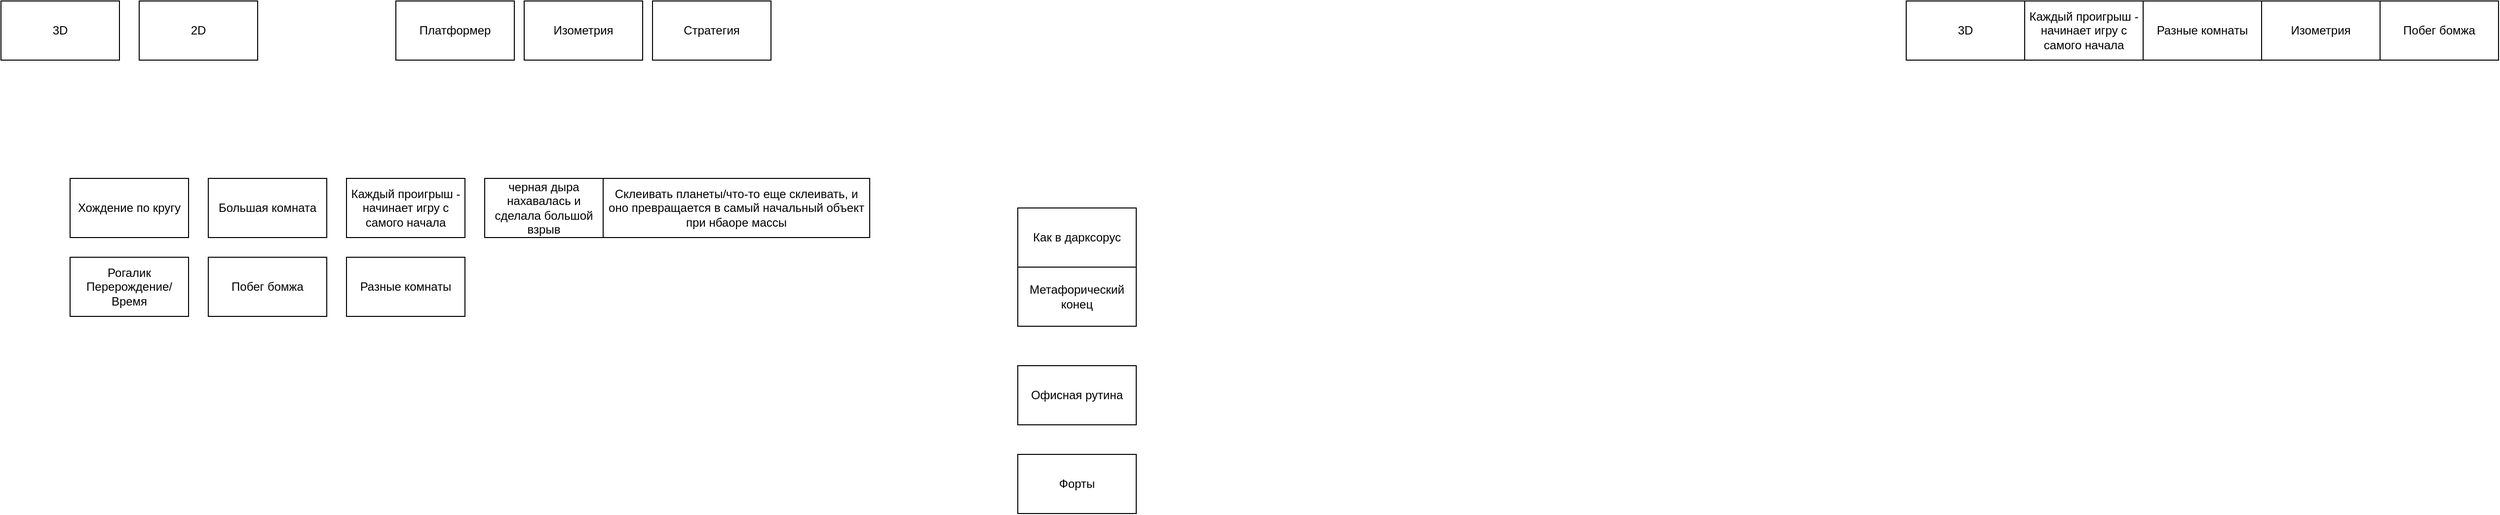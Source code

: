 <mxfile version="20.8.20" type="device"><diagram name="Страница 1" id="e-RZXSJ5w-mcfh79EArw"><mxGraphModel dx="4261" dy="1389" grid="1" gridSize="10" guides="1" tooltips="1" connect="1" arrows="1" fold="1" page="1" pageScale="1" pageWidth="827" pageHeight="1169" math="0" shadow="0"><root><mxCell id="0"/><mxCell id="1" parent="0"/><mxCell id="JDdTjddkYOhMVhxIRWOE-1" value="Изометрия" style="rounded=0;whiteSpace=wrap;html=1;" vertex="1" parent="1"><mxGeometry x="-940" y="40" width="120" height="60" as="geometry"/></mxCell><mxCell id="JDdTjddkYOhMVhxIRWOE-2" value="3D" style="rounded=0;whiteSpace=wrap;html=1;" vertex="1" parent="1"><mxGeometry x="-1470" y="40" width="120" height="60" as="geometry"/></mxCell><mxCell id="JDdTjddkYOhMVhxIRWOE-3" value="2D" style="rounded=0;whiteSpace=wrap;html=1;" vertex="1" parent="1"><mxGeometry x="-1330" y="40" width="120" height="60" as="geometry"/></mxCell><mxCell id="JDdTjddkYOhMVhxIRWOE-4" value="Платформер" style="rounded=0;whiteSpace=wrap;html=1;" vertex="1" parent="1"><mxGeometry x="-1070" y="40" width="120" height="60" as="geometry"/></mxCell><mxCell id="JDdTjddkYOhMVhxIRWOE-5" value="Разные комнаты" style="rounded=0;whiteSpace=wrap;html=1;" vertex="1" parent="1"><mxGeometry x="-1120" y="300" width="120" height="60" as="geometry"/></mxCell><mxCell id="JDdTjddkYOhMVhxIRWOE-6" value="Большая комната" style="rounded=0;whiteSpace=wrap;html=1;" vertex="1" parent="1"><mxGeometry x="-1260" y="220" width="120" height="60" as="geometry"/></mxCell><mxCell id="JDdTjddkYOhMVhxIRWOE-7" value="Побег бомжа" style="rounded=0;whiteSpace=wrap;html=1;" vertex="1" parent="1"><mxGeometry x="-1260" y="300" width="120" height="60" as="geometry"/></mxCell><mxCell id="JDdTjddkYOhMVhxIRWOE-8" value="Метафорический конец" style="rounded=0;whiteSpace=wrap;html=1;" vertex="1" parent="1"><mxGeometry x="-440" y="310" width="120" height="60" as="geometry"/></mxCell><mxCell id="JDdTjddkYOhMVhxIRWOE-9" value="Рогалик&lt;br&gt;Перерождение/Время" style="rounded=0;whiteSpace=wrap;html=1;" vertex="1" parent="1"><mxGeometry x="-1400" y="300" width="120" height="60" as="geometry"/></mxCell><mxCell id="JDdTjddkYOhMVhxIRWOE-10" value="Стратегия" style="rounded=0;whiteSpace=wrap;html=1;" vertex="1" parent="1"><mxGeometry x="-810" y="40" width="120" height="60" as="geometry"/></mxCell><mxCell id="JDdTjddkYOhMVhxIRWOE-18" value="Как в дарксорус" style="rounded=0;whiteSpace=wrap;html=1;" vertex="1" parent="1"><mxGeometry x="-440" y="250" width="120" height="60" as="geometry"/></mxCell><mxCell id="JDdTjddkYOhMVhxIRWOE-19" value="Офисная рутина" style="rounded=0;whiteSpace=wrap;html=1;" vertex="1" parent="1"><mxGeometry x="-440" y="410" width="120" height="60" as="geometry"/></mxCell><mxCell id="JDdTjddkYOhMVhxIRWOE-20" value="Форты" style="rounded=0;whiteSpace=wrap;html=1;" vertex="1" parent="1"><mxGeometry x="-440" y="500" width="120" height="60" as="geometry"/></mxCell><mxCell id="JDdTjddkYOhMVhxIRWOE-21" value="черная дыра нахавалась и сделала большой взрыв" style="rounded=0;whiteSpace=wrap;html=1;" vertex="1" parent="1"><mxGeometry x="-980" y="220" width="120" height="60" as="geometry"/></mxCell><mxCell id="JDdTjddkYOhMVhxIRWOE-22" value="Склеивать планеты/что-то еще склеивать, и оно превращается в самый начальный объект при нбаоре массы" style="rounded=0;whiteSpace=wrap;html=1;" vertex="1" parent="1"><mxGeometry x="-860" y="220" width="270" height="60" as="geometry"/></mxCell><mxCell id="JDdTjddkYOhMVhxIRWOE-23" value="Каждый проигрыш - начинает игру с самого начала" style="rounded=0;whiteSpace=wrap;html=1;" vertex="1" parent="1"><mxGeometry x="-1120" y="220" width="120" height="60" as="geometry"/></mxCell><mxCell id="JDdTjddkYOhMVhxIRWOE-26" value="Хождение по кругу" style="rounded=0;whiteSpace=wrap;html=1;" vertex="1" parent="1"><mxGeometry x="-1400" y="220" width="120" height="60" as="geometry"/></mxCell><mxCell id="JDdTjddkYOhMVhxIRWOE-27" value="Изометрия" style="rounded=0;whiteSpace=wrap;html=1;" vertex="1" parent="1"><mxGeometry x="820" y="40" width="120" height="60" as="geometry"/></mxCell><mxCell id="JDdTjddkYOhMVhxIRWOE-28" value="3D" style="rounded=0;whiteSpace=wrap;html=1;" vertex="1" parent="1"><mxGeometry x="460" y="40" width="120" height="60" as="geometry"/></mxCell><mxCell id="JDdTjddkYOhMVhxIRWOE-29" value="Разные комнаты" style="rounded=0;whiteSpace=wrap;html=1;" vertex="1" parent="1"><mxGeometry x="700" y="40" width="120" height="60" as="geometry"/></mxCell><mxCell id="JDdTjddkYOhMVhxIRWOE-30" value="Побег бомжа" style="rounded=0;whiteSpace=wrap;html=1;" vertex="1" parent="1"><mxGeometry x="940" y="40" width="120" height="60" as="geometry"/></mxCell><mxCell id="JDdTjddkYOhMVhxIRWOE-31" value="Каждый проигрыш - начинает игру с самого начала" style="rounded=0;whiteSpace=wrap;html=1;" vertex="1" parent="1"><mxGeometry x="580" y="40" width="120" height="60" as="geometry"/></mxCell></root></mxGraphModel></diagram></mxfile>